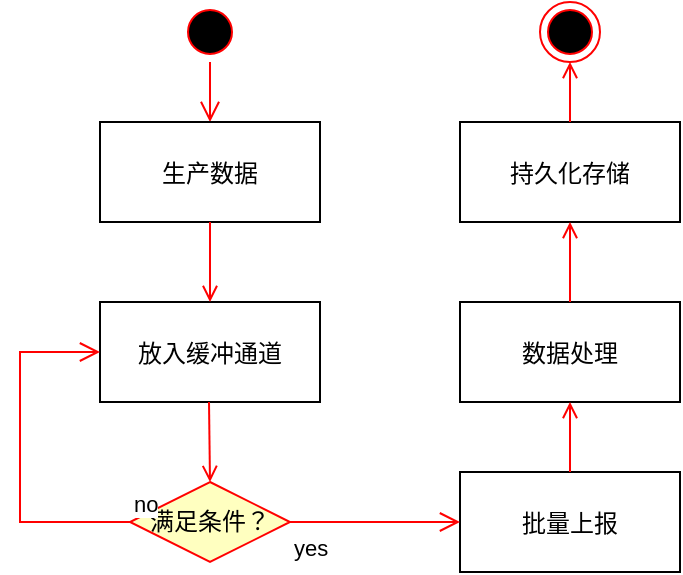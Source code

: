 <mxfile version="21.6.8" type="github">
  <diagram name="Page-1" id="e7e014a7-5840-1c2e-5031-d8a46d1fe8dd">
    <mxGraphModel dx="1242" dy="790" grid="1" gridSize="10" guides="1" tooltips="1" connect="1" arrows="1" fold="1" page="1" pageScale="1" pageWidth="1169" pageHeight="826" background="none" math="0" shadow="0">
      <root>
        <mxCell id="0" />
        <mxCell id="1" parent="0" />
        <mxCell id="5" value="" style="ellipse;shape=startState;fillColor=#000000;strokeColor=#ff0000;" parent="1" vertex="1">
          <mxGeometry x="420" y="130" width="30" height="30" as="geometry" />
        </mxCell>
        <mxCell id="6" value="" style="edgeStyle=elbowEdgeStyle;elbow=horizontal;verticalAlign=bottom;endArrow=open;endSize=8;strokeColor=#FF0000;endFill=1;rounded=0" parent="1" source="5" target="7" edge="1">
          <mxGeometry x="264.5" y="168" as="geometry">
            <mxPoint x="435" y="170" as="targetPoint" />
          </mxGeometry>
        </mxCell>
        <mxCell id="7" value="生产数据" style="" parent="1" vertex="1">
          <mxGeometry x="380" y="190" width="110" height="50" as="geometry" />
        </mxCell>
        <mxCell id="8" value="放入缓冲通道" style="" parent="1" vertex="1">
          <mxGeometry x="380" y="280" width="110" height="50" as="geometry" />
        </mxCell>
        <mxCell id="9" value="" style="endArrow=open;strokeColor=#FF0000;endFill=1;rounded=0" parent="1" source="7" target="8" edge="1">
          <mxGeometry relative="1" as="geometry" />
        </mxCell>
        <mxCell id="10" value="批量上报" style="" parent="1" vertex="1">
          <mxGeometry x="560" y="365" width="110" height="50" as="geometry" />
        </mxCell>
        <mxCell id="wSzKYDCPBYMmon0s4xJu-41" value="满足条件？" style="rhombus;whiteSpace=wrap;html=1;fontColor=#000000;fillColor=#ffffc0;strokeColor=#ff0000;" parent="1" vertex="1">
          <mxGeometry x="395" y="370" width="80" height="40" as="geometry" />
        </mxCell>
        <mxCell id="wSzKYDCPBYMmon0s4xJu-42" value="no" style="edgeStyle=orthogonalEdgeStyle;html=1;align=left;verticalAlign=bottom;endArrow=open;endSize=8;strokeColor=#ff0000;rounded=0;entryX=0;entryY=0.5;entryDx=0;entryDy=0;" parent="1" source="wSzKYDCPBYMmon0s4xJu-41" target="8" edge="1">
          <mxGeometry x="-1" relative="1" as="geometry">
            <mxPoint x="670" y="380" as="targetPoint" />
            <Array as="points">
              <mxPoint x="340" y="390" />
              <mxPoint x="340" y="305" />
            </Array>
          </mxGeometry>
        </mxCell>
        <mxCell id="wSzKYDCPBYMmon0s4xJu-43" value="yes" style="html=1;align=left;verticalAlign=top;endArrow=open;endSize=8;strokeColor=#ff0000;rounded=0;entryX=0;entryY=0.5;entryDx=0;entryDy=0;" parent="1" source="wSzKYDCPBYMmon0s4xJu-41" target="10" edge="1">
          <mxGeometry x="-1" relative="1" as="geometry">
            <mxPoint x="530" y="460" as="targetPoint" />
          </mxGeometry>
        </mxCell>
        <mxCell id="wSzKYDCPBYMmon0s4xJu-44" value="" style="endArrow=open;strokeColor=#FF0000;endFill=1;rounded=0;entryX=0.5;entryY=0;entryDx=0;entryDy=0;" parent="1" target="wSzKYDCPBYMmon0s4xJu-41" edge="1">
          <mxGeometry relative="1" as="geometry">
            <mxPoint x="434.5" y="330" as="sourcePoint" />
            <mxPoint x="434.5" y="390" as="targetPoint" />
          </mxGeometry>
        </mxCell>
        <mxCell id="wSzKYDCPBYMmon0s4xJu-45" value="数据处理" style="" parent="1" vertex="1">
          <mxGeometry x="560" y="280" width="110" height="50" as="geometry" />
        </mxCell>
        <mxCell id="wSzKYDCPBYMmon0s4xJu-46" value="持久化存储" style="" parent="1" vertex="1">
          <mxGeometry x="560" y="190" width="110" height="50" as="geometry" />
        </mxCell>
        <mxCell id="wSzKYDCPBYMmon0s4xJu-47" value="" style="ellipse;html=1;shape=endState;fillColor=#000000;strokeColor=#ff0000;" parent="1" vertex="1">
          <mxGeometry x="600" y="130" width="30" height="30" as="geometry" />
        </mxCell>
        <mxCell id="wSzKYDCPBYMmon0s4xJu-48" value="" style="endArrow=open;strokeColor=#FF0000;endFill=1;rounded=0;exitX=0.5;exitY=0;exitDx=0;exitDy=0;entryX=0.5;entryY=1;entryDx=0;entryDy=0;" parent="1" source="10" target="wSzKYDCPBYMmon0s4xJu-45" edge="1">
          <mxGeometry relative="1" as="geometry">
            <mxPoint x="434.5" y="500" as="sourcePoint" />
            <mxPoint x="434.5" y="560" as="targetPoint" />
          </mxGeometry>
        </mxCell>
        <mxCell id="wSzKYDCPBYMmon0s4xJu-49" value="" style="endArrow=open;strokeColor=#FF0000;endFill=1;rounded=0;entryX=0.5;entryY=1;entryDx=0;entryDy=0;exitX=0.5;exitY=0;exitDx=0;exitDy=0;" parent="1" target="wSzKYDCPBYMmon0s4xJu-46" edge="1" source="wSzKYDCPBYMmon0s4xJu-45">
          <mxGeometry relative="1" as="geometry">
            <mxPoint x="434.5" y="600" as="sourcePoint" />
            <mxPoint x="434.5" y="660" as="targetPoint" />
          </mxGeometry>
        </mxCell>
        <mxCell id="wSzKYDCPBYMmon0s4xJu-50" value="" style="endArrow=open;strokeColor=#FF0000;endFill=1;rounded=0;entryX=0.5;entryY=1;entryDx=0;entryDy=0;exitX=0.5;exitY=0;exitDx=0;exitDy=0;" parent="1" edge="1" target="wSzKYDCPBYMmon0s4xJu-47" source="wSzKYDCPBYMmon0s4xJu-46">
          <mxGeometry relative="1" as="geometry">
            <mxPoint x="434.5" y="680" as="sourcePoint" />
            <mxPoint x="435" y="710" as="targetPoint" />
          </mxGeometry>
        </mxCell>
      </root>
    </mxGraphModel>
  </diagram>
</mxfile>
